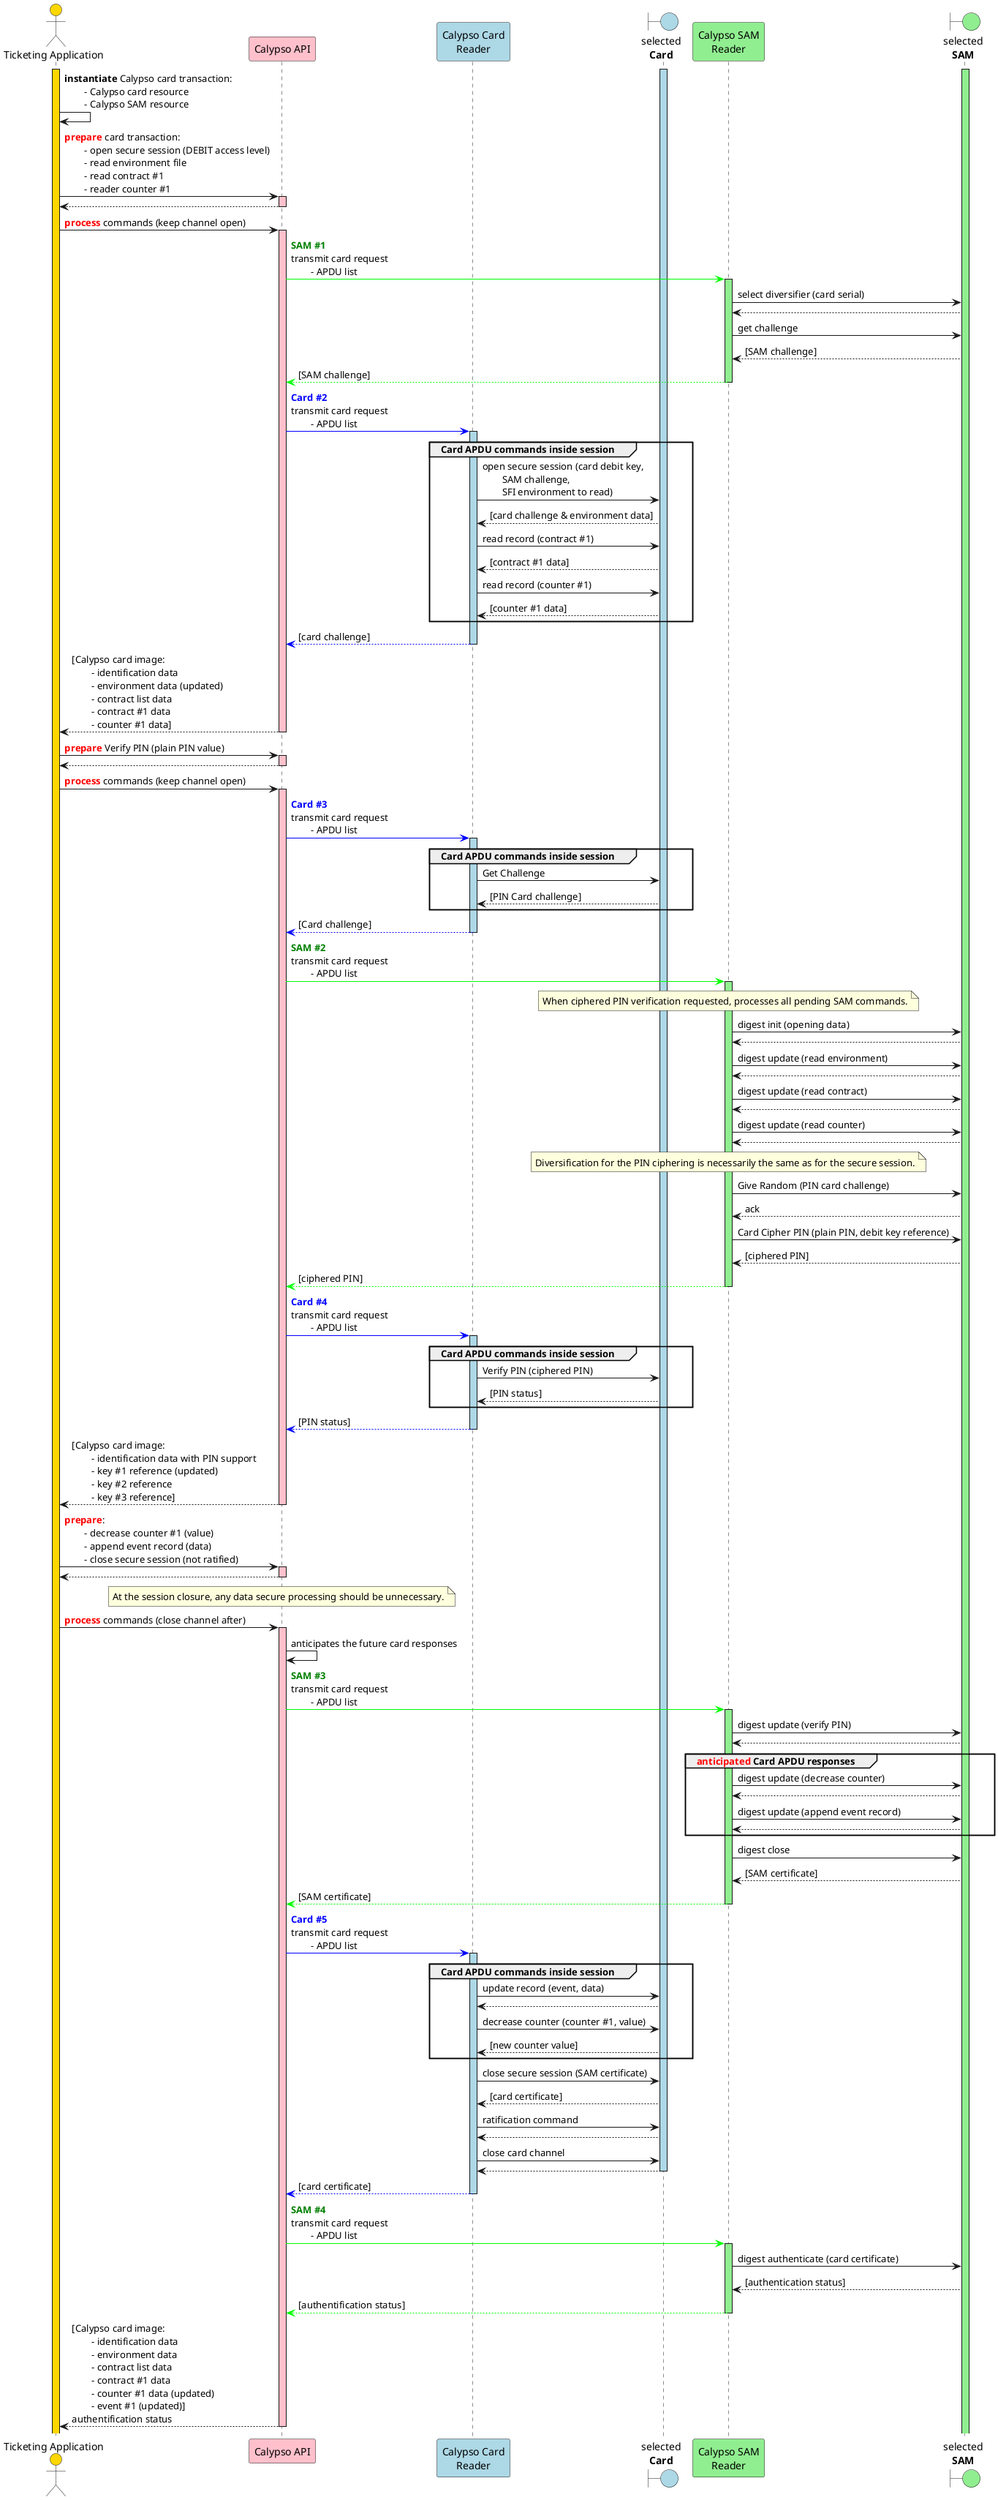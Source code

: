 @startuml

'skinparam ClassBorderColor #F1C40F
skinparam ClassBorderColor #D4AC0D
skinparam stereotypeABorderColor #A9DCDF
skinparam stereotypeIBorderColor #B4A7E5
skinparam stereotypeCBorderColor #ADD1B2
skinparam stereotypeEBorderColor #EB93DF
skinparam shadowing false

skinparam StateBorderColor #D4AC0D
skinparam ActivityBorderColor #D4AC0D

' Red
skinparam ClassBackgroundColor<<red>> #FDEDEC
skinparam ClassBorderColor<<red>> #E74C3C
hide <<red>> stereotype
' Purple
skinparam ClassBackgroundColor<<purple>> #F4ECF7
skinparam ClassBorderColor<<purple>> #8E44AD
hide <<purple>> stereotype
' blue
skinparam ClassBackgroundColor<<blue>> #EBF5FB
skinparam ClassBorderColor<<blue>> #3498DB
hide <<blue>> stereotype
' Green
skinparam ClassBackgroundColor<<green>> #EAFAF1
skinparam ClassBorderColor<<green>> #2ECC71
hide <<green>> stereotype

' Orange
skinparam ClassBackgroundColor<<orange>> #FDF2E9
skinparam ClassBorderColor<<orange>> #E67E22
hide <<orange>> stereotype

' Grey
skinparam ClassBackgroundColor<<grey>> #EAECEE
skinparam ClassBorderColor<<grey>> #2C3E50
hide <<grey>> stereotype

actor "Ticketing Application" as app #gold
participant "Calypso API" as capi #pink
participant "Calypso Card\nReader" as cardReader #lightBlue
boundary "selected\n**Card**" as card #lightBlue
participant "Calypso SAM\nReader" as samReader #lightGreen
boundary "selected\n**SAM**" as sam #lightGreen

activate app #gold
activate card #lightBlue
activate sam #lightGreen

app->app: **instantiate** Calypso card transaction:\n\t- Calypso card resource\n\t- Calypso SAM resource


app->capi: <font color=red>**prepare**</font> card transaction:\n\t- open secure session (DEBIT access level)\n\t- read environment file\n\t- read contract #1\n\t- reader counter #1
activate capi  #pink
capi-->app
deactivate capi

app->capi: <font color=red>**process**</font> commands (keep channel open)
activate capi  #pink

capi-[#00FF00]>samReader: <font color=green>**SAM #1**<font color=red>\ntransmit card request\n\t- APDU list
activate samReader #lightGreen

samReader->sam: select diversifier (card serial)
sam-->samReader
samReader->sam: get challenge
sam-->samReader: [SAM challenge]
samReader-[#00FF00]->capi: [SAM challenge]
deactivate samReader

capi-[#0000FF]>cardReader: <font color=blue>**Card #2**</font>\ntransmit card request\n\t- APDU list
activate cardReader #lightBlue

group Card APDU commands inside session
    cardReader->card: open secure session (card debit key,\n\tSAM challenge,\n\tSFI environment to read)
    card-->cardReader: [card challenge & environment data]
    cardReader->card: read record (contract #1)
    card-->cardReader: [contract #1 data]
    cardReader->card: read record (counter #1)
    card-->cardReader: [counter #1 data]
end

cardReader--[#0000FF]>capi: [card challenge]
deactivate cardReader

capi-->app: [Calypso card image:\n\t- identification data\n\t- environment data (updated)\n\t- contract list data\n\t- contract #1 data\n\t- counter #1 data]
deactivate capi





app->capi: <font color=red>**prepare**</font> Verify PIN (plain PIN value)
activate capi  #pink
capi-->app
deactivate capi

app->capi: <font color=red>**process**</font> commands (keep channel open)
activate capi  #pink

capi-[#0000FF]>cardReader: <font color=blue>**Card #3**</font>\ntransmit card request\n\t- APDU list
activate cardReader #lightBlue

group Card APDU commands inside session
    cardReader->card: Get Challenge
    card-->cardReader: [PIN Card challenge]
end

cardReader--[#0000FF]>capi: [Card challenge]
deactivate cardReader

capi-[#00FF00]>samReader: <font color=green>**SAM #2**</font>\ntransmit card request\n\t- APDU list
activate samReader #lightGreen


note over samReader
    When ciphered PIN verification requested, processes all pending SAM commands.
end note

samReader->sam: digest init (opening data)
sam-->samReader
samReader->sam: digest update (read environment)
sam-->samReader
samReader->sam: digest update (read contract)
sam-->samReader
samReader->sam: digest update (read counter)
sam-->samReader

note over samReader
    Diversification for the PIN ciphering is necessarily the same as for the secure session.
end note

samReader->sam: Give Random (PIN card challenge)
sam-->samReader: ack
samReader->sam: Card Cipher PIN (plain PIN, debit key reference)
sam-->samReader: [ciphered PIN]

samReader-[#00FF00]->capi: [ciphered PIN]
deactivate samReader

capi-[#0000FF]>cardReader: <font color=blue>**Card #4**</font>\ntransmit card request\n\t- APDU list
activate cardReader #lightBlue

group Card APDU commands inside session
    cardReader->card: Verify PIN (ciphered PIN)
    card-->cardReader: [PIN status]
end

cardReader-[#0000FF]->capi: [PIN status]
deactivate cardReader

capi-->app: [Calypso card image:\n\t- identification data with PIN support\n\t- key #1 reference (updated)\n\t- key #2 reference\n\t- key #3 reference]
deactivate capi


app->capi: <font color=red>**prepare**</font>:\n\t- decrease counter #1 (value)\n\t- append event record (data)\n\t- close secure session (not ratified)
activate capi  #pink
capi-->app
deactivate capi

note over capi
    At the session closure, any data secure processing should be unnecessary.
end note

app->capi: <font color=red>**process**</font> commands (close channel after)
activate capi  #pink
capi->capi: anticipates the future card responses

capi-[#00FF00]>samReader: <font color=green>**SAM #3**</font>\ntransmit card request\n\t- APDU list
activate samReader #lightGreen

samReader->sam: digest update (verify PIN)
sam-->samReader

group <font color=red>**anticipated**</font> Card APDU responses
    samReader->sam: digest update (decrease counter)
    sam-->samReader
    samReader->sam: digest update (append event record)
    sam-->samReader
end
samReader->sam: digest close
sam-->samReader: [SAM certificate]

samReader-[#00FF00]->capi: [SAM certificate]
deactivate samReader

capi-[#0000FF]>cardReader: <font color=blue>**Card #5**</font>\ntransmit card request\n\t- APDU list
activate cardReader #lightBlue

group Card APDU commands inside session
    cardReader->card: update record (event, data)
    card-->cardReader
    cardReader->card: decrease counter (counter #1, value)
    card-->cardReader: [new counter value]
end

cardReader->card: close secure session (SAM certificate)
card-->cardReader: [card certificate]
cardReader->card: ratification command
card-->cardReader
cardReader->card: close card channel
card-->cardReader
deactivate card

cardReader-[#0000FF]->capi: [card certificate]
deactivate cardReader

capi-[#00FF00]>samReader: <font color=green>**SAM #4**</font>\ntransmit card request\n\t- APDU list
activate samReader #lightGreen
samReader->sam: digest authenticate (card certificate)
sam-->samReader: [authentication status]

samReader-[#00FF00]->capi: [authentification status]
deactivate samReader

capi-->app: [Calypso card image:\n\t- identification data\n\t- environment data\n\t- contract list data\n\t- contract #1 data\n\t- counter #1 data (updated)\n\t- event #1 (updated)]\nauthentification status
deactivate capi
@enduml